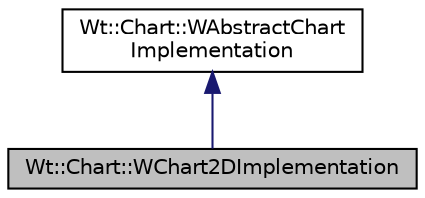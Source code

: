 digraph "Wt::Chart::WChart2DImplementation"
{
 // LATEX_PDF_SIZE
  edge [fontname="Helvetica",fontsize="10",labelfontname="Helvetica",labelfontsize="10"];
  node [fontname="Helvetica",fontsize="10",shape=record];
  Node1 [label="Wt::Chart::WChart2DImplementation",height=0.2,width=0.4,color="black", fillcolor="grey75", style="filled", fontcolor="black",tooltip=" "];
  Node2 -> Node1 [dir="back",color="midnightblue",fontsize="10",style="solid",fontname="Helvetica"];
  Node2 [label="Wt::Chart::WAbstractChart\lImplementation",height=0.2,width=0.4,color="black", fillcolor="white", style="filled",URL="$classWt_1_1Chart_1_1WAbstractChartImplementation.html",tooltip=" "];
}
